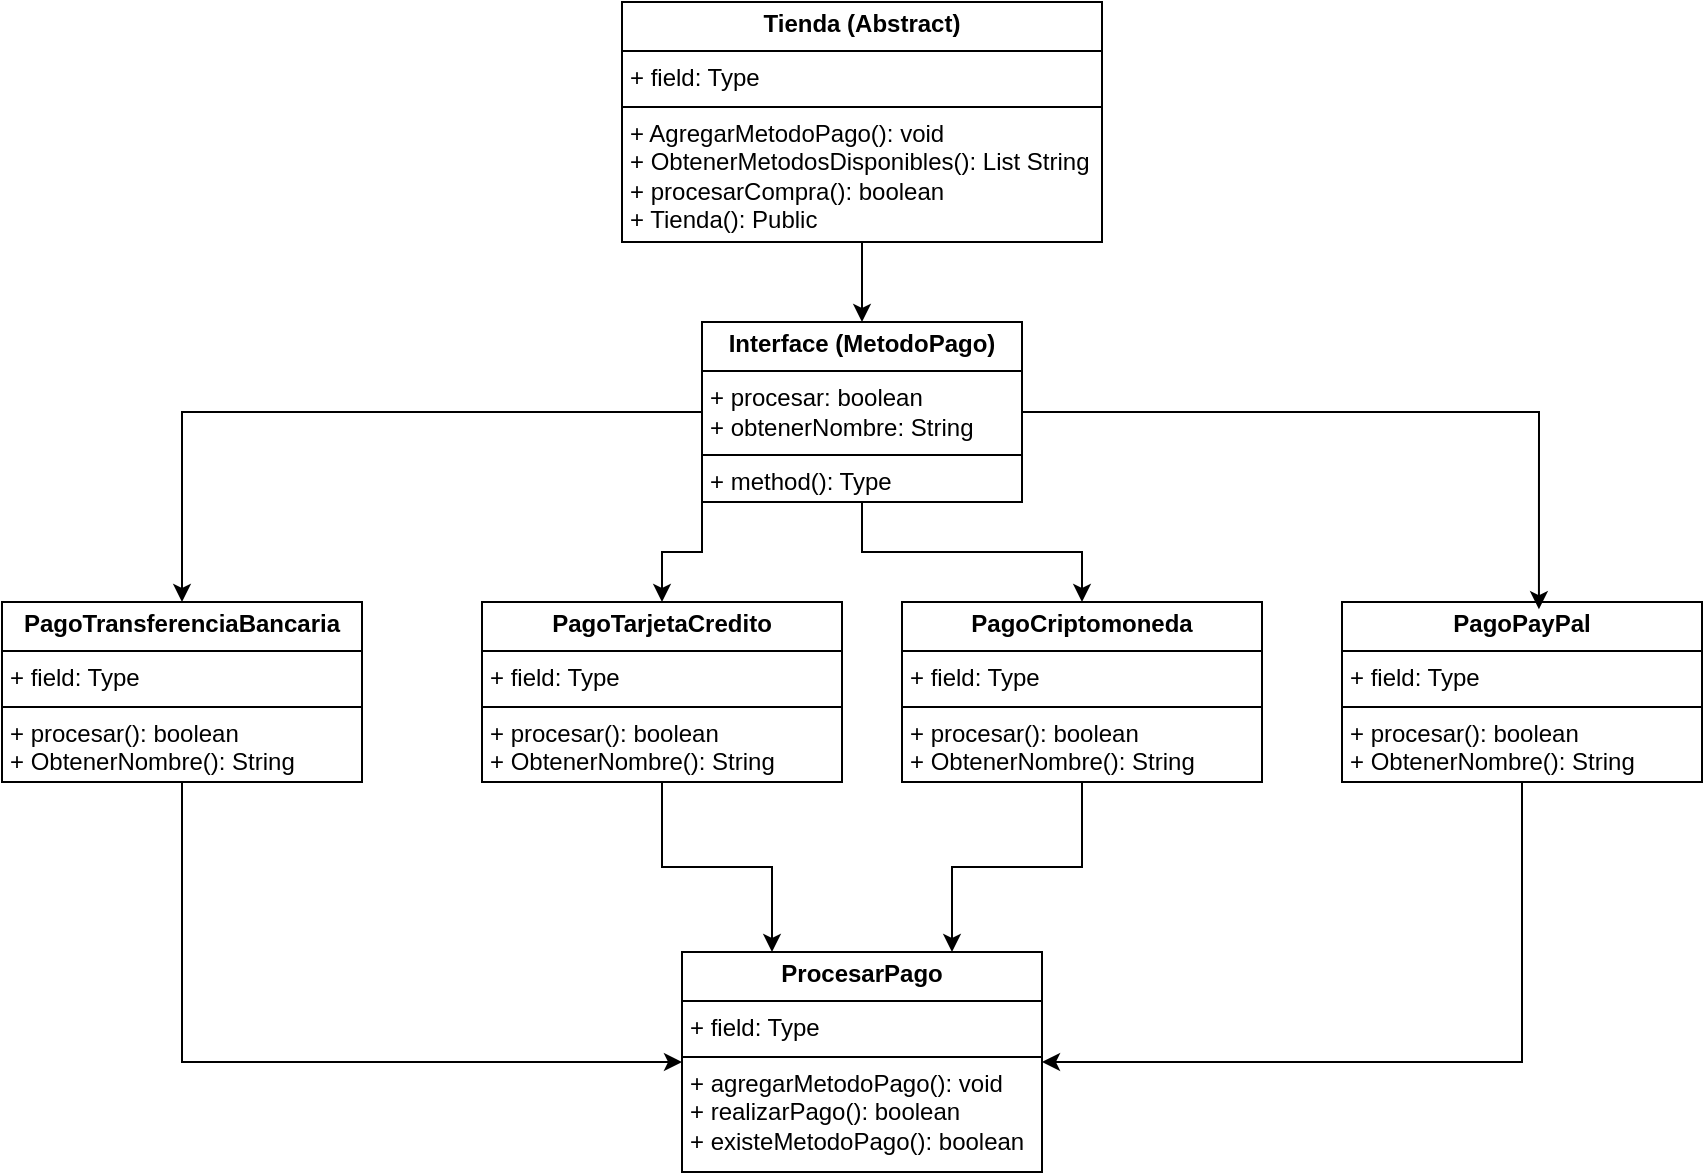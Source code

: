 <mxfile version="24.7.6">
  <diagram name="Page-1" id="rsURShnGdOsfujtqmDtf">
    <mxGraphModel grid="1" page="1" gridSize="10" guides="1" tooltips="1" connect="1" arrows="1" fold="1" pageScale="1" pageWidth="850" pageHeight="1100" math="0" shadow="0">
      <root>
        <mxCell id="0" />
        <mxCell id="1" parent="0" />
        <mxCell id="VtDrAJq7Z6pGL_Rq0YE4-10" style="edgeStyle=orthogonalEdgeStyle;rounded=0;orthogonalLoop=1;jettySize=auto;html=1;exitX=0;exitY=0.5;exitDx=0;exitDy=0;" edge="1" parent="1" source="VtDrAJq7Z6pGL_Rq0YE4-1" target="VtDrAJq7Z6pGL_Rq0YE4-4">
          <mxGeometry relative="1" as="geometry" />
        </mxCell>
        <mxCell id="VtDrAJq7Z6pGL_Rq0YE4-11" style="edgeStyle=orthogonalEdgeStyle;rounded=0;orthogonalLoop=1;jettySize=auto;html=1;exitX=0;exitY=1;exitDx=0;exitDy=0;entryX=0.5;entryY=0;entryDx=0;entryDy=0;" edge="1" parent="1" source="VtDrAJq7Z6pGL_Rq0YE4-1" target="VtDrAJq7Z6pGL_Rq0YE4-6">
          <mxGeometry relative="1" as="geometry" />
        </mxCell>
        <mxCell id="VtDrAJq7Z6pGL_Rq0YE4-12" style="edgeStyle=orthogonalEdgeStyle;rounded=0;orthogonalLoop=1;jettySize=auto;html=1;exitX=0.5;exitY=1;exitDx=0;exitDy=0;entryX=0.5;entryY=0;entryDx=0;entryDy=0;" edge="1" parent="1" source="VtDrAJq7Z6pGL_Rq0YE4-1" target="VtDrAJq7Z6pGL_Rq0YE4-8">
          <mxGeometry relative="1" as="geometry" />
        </mxCell>
        <mxCell id="VtDrAJq7Z6pGL_Rq0YE4-1" value="&lt;p style=&quot;margin:0px;margin-top:4px;text-align:center;&quot;&gt;&lt;b&gt;Interface (MetodoPago)&lt;/b&gt;&lt;/p&gt;&lt;hr size=&quot;1&quot; style=&quot;border-style:solid;&quot;&gt;&lt;p style=&quot;margin:0px;margin-left:4px;&quot;&gt;+ procesar: boolean&lt;br&gt;+ obtenerNombre: String&lt;/p&gt;&lt;hr size=&quot;1&quot; style=&quot;border-style:solid;&quot;&gt;&lt;p style=&quot;margin:0px;margin-left:4px;&quot;&gt;+ method(): Type&lt;/p&gt;" style="verticalAlign=top;align=left;overflow=fill;html=1;whiteSpace=wrap;" vertex="1" parent="1">
          <mxGeometry x="410" y="180" width="160" height="90" as="geometry" />
        </mxCell>
        <mxCell id="VtDrAJq7Z6pGL_Rq0YE4-9" style="edgeStyle=orthogonalEdgeStyle;rounded=0;orthogonalLoop=1;jettySize=auto;html=1;exitX=0.5;exitY=1;exitDx=0;exitDy=0;entryX=0.5;entryY=0;entryDx=0;entryDy=0;" edge="1" parent="1" source="VtDrAJq7Z6pGL_Rq0YE4-2" target="VtDrAJq7Z6pGL_Rq0YE4-1">
          <mxGeometry relative="1" as="geometry" />
        </mxCell>
        <mxCell id="VtDrAJq7Z6pGL_Rq0YE4-2" value="&lt;p style=&quot;margin:0px;margin-top:4px;text-align:center;&quot;&gt;&lt;b&gt;Tienda (Abstract)&lt;/b&gt;&lt;/p&gt;&lt;hr size=&quot;1&quot; style=&quot;border-style:solid;&quot;&gt;&lt;p style=&quot;margin:0px;margin-left:4px;&quot;&gt;+ field: Type&lt;/p&gt;&lt;hr size=&quot;1&quot; style=&quot;border-style:solid;&quot;&gt;&lt;p style=&quot;margin:0px;margin-left:4px;&quot;&gt;+ AgregarMetodoPago(): void&lt;/p&gt;&lt;p style=&quot;margin:0px;margin-left:4px;&quot;&gt;+ ObtenerMetodosDisponibles(): List String &lt;br&gt;+&amp;nbsp;&lt;span style=&quot;background-color: initial;&quot;&gt;procesarCompra(): boolean&lt;/span&gt;&lt;/p&gt;&lt;p style=&quot;margin:0px;margin-left:4px;&quot;&gt;&lt;span style=&quot;background-color: initial;&quot;&gt;+ Tienda(): Public&lt;/span&gt;&lt;/p&gt;&lt;p style=&quot;margin:0px;margin-left:4px;&quot;&gt;&amp;nbsp;&lt;/p&gt;" style="verticalAlign=top;align=left;overflow=fill;html=1;whiteSpace=wrap;" vertex="1" parent="1">
          <mxGeometry x="370" y="20" width="240" height="120" as="geometry" />
        </mxCell>
        <mxCell id="VtDrAJq7Z6pGL_Rq0YE4-3" value="&lt;p style=&quot;margin:0px;margin-top:4px;text-align:center;&quot;&gt;&lt;b&gt;ProcesarPago&lt;/b&gt;&lt;/p&gt;&lt;hr size=&quot;1&quot; style=&quot;border-style:solid;&quot;&gt;&lt;p style=&quot;margin:0px;margin-left:4px;&quot;&gt;+ field: Type&lt;/p&gt;&lt;hr size=&quot;1&quot; style=&quot;border-style:solid;&quot;&gt;&lt;p style=&quot;margin:0px;margin-left:4px;&quot;&gt;+ agregarMetodoPago(): void&lt;/p&gt;&lt;p style=&quot;margin:0px;margin-left:4px;&quot;&gt;+ realizarPago(): boolean&lt;/p&gt;&lt;p style=&quot;margin:0px;margin-left:4px;&quot;&gt;+ existeMetodoPago(): boolean&lt;/p&gt;" style="verticalAlign=top;align=left;overflow=fill;html=1;whiteSpace=wrap;" vertex="1" parent="1">
          <mxGeometry x="400" y="495" width="180" height="110" as="geometry" />
        </mxCell>
        <mxCell id="VtDrAJq7Z6pGL_Rq0YE4-14" style="edgeStyle=orthogonalEdgeStyle;rounded=0;orthogonalLoop=1;jettySize=auto;html=1;exitX=0.5;exitY=1;exitDx=0;exitDy=0;entryX=0;entryY=0.5;entryDx=0;entryDy=0;" edge="1" parent="1" source="VtDrAJq7Z6pGL_Rq0YE4-4" target="VtDrAJq7Z6pGL_Rq0YE4-3">
          <mxGeometry relative="1" as="geometry" />
        </mxCell>
        <mxCell id="VtDrAJq7Z6pGL_Rq0YE4-4" value="&lt;p style=&quot;margin:0px;margin-top:4px;text-align:center;&quot;&gt;&lt;b&gt;PagoTransferenciaBancaria&lt;/b&gt;&lt;/p&gt;&lt;hr size=&quot;1&quot; style=&quot;border-style:solid;&quot;&gt;&lt;p style=&quot;margin:0px;margin-left:4px;&quot;&gt;+ field: Type&lt;/p&gt;&lt;hr size=&quot;1&quot; style=&quot;border-style:solid;&quot;&gt;&lt;p style=&quot;margin:0px;margin-left:4px;&quot;&gt;+ procesar(): boolean&lt;/p&gt;&lt;p style=&quot;margin:0px;margin-left:4px;&quot;&gt;+ ObtenerNombre(): String&lt;/p&gt;" style="verticalAlign=top;align=left;overflow=fill;html=1;whiteSpace=wrap;" vertex="1" parent="1">
          <mxGeometry x="60" y="320" width="180" height="90" as="geometry" />
        </mxCell>
        <mxCell id="VtDrAJq7Z6pGL_Rq0YE4-15" style="edgeStyle=orthogonalEdgeStyle;rounded=0;orthogonalLoop=1;jettySize=auto;html=1;exitX=0.5;exitY=1;exitDx=0;exitDy=0;entryX=0.25;entryY=0;entryDx=0;entryDy=0;" edge="1" parent="1" source="VtDrAJq7Z6pGL_Rq0YE4-6" target="VtDrAJq7Z6pGL_Rq0YE4-3">
          <mxGeometry relative="1" as="geometry" />
        </mxCell>
        <mxCell id="VtDrAJq7Z6pGL_Rq0YE4-6" value="&lt;p style=&quot;margin:0px;margin-top:4px;text-align:center;&quot;&gt;&lt;b&gt;PagoTarjetaCredito&lt;/b&gt;&lt;/p&gt;&lt;hr size=&quot;1&quot; style=&quot;border-style:solid;&quot;&gt;&lt;p style=&quot;margin:0px;margin-left:4px;&quot;&gt;+ field: Type&lt;/p&gt;&lt;hr size=&quot;1&quot; style=&quot;border-style:solid;&quot;&gt;&lt;p style=&quot;margin:0px;margin-left:4px;&quot;&gt;+ procesar(): boolean&lt;/p&gt;&lt;p style=&quot;margin:0px;margin-left:4px;&quot;&gt;+ ObtenerNombre(): String&lt;/p&gt;" style="verticalAlign=top;align=left;overflow=fill;html=1;whiteSpace=wrap;" vertex="1" parent="1">
          <mxGeometry x="300" y="320" width="180" height="90" as="geometry" />
        </mxCell>
        <mxCell id="VtDrAJq7Z6pGL_Rq0YE4-17" style="edgeStyle=orthogonalEdgeStyle;rounded=0;orthogonalLoop=1;jettySize=auto;html=1;exitX=0.5;exitY=1;exitDx=0;exitDy=0;entryX=1;entryY=0.5;entryDx=0;entryDy=0;" edge="1" parent="1" source="VtDrAJq7Z6pGL_Rq0YE4-7" target="VtDrAJq7Z6pGL_Rq0YE4-3">
          <mxGeometry relative="1" as="geometry" />
        </mxCell>
        <mxCell id="VtDrAJq7Z6pGL_Rq0YE4-7" value="&lt;p style=&quot;margin:0px;margin-top:4px;text-align:center;&quot;&gt;&lt;b&gt;PagoPayPal&lt;/b&gt;&lt;/p&gt;&lt;hr size=&quot;1&quot; style=&quot;border-style:solid;&quot;&gt;&lt;p style=&quot;margin:0px;margin-left:4px;&quot;&gt;+ field: Type&lt;/p&gt;&lt;hr size=&quot;1&quot; style=&quot;border-style:solid;&quot;&gt;&lt;p style=&quot;margin:0px;margin-left:4px;&quot;&gt;+ procesar(): boolean&lt;/p&gt;&lt;p style=&quot;margin:0px;margin-left:4px;&quot;&gt;+ ObtenerNombre(): String&lt;/p&gt;" style="verticalAlign=top;align=left;overflow=fill;html=1;whiteSpace=wrap;" vertex="1" parent="1">
          <mxGeometry x="730" y="320" width="180" height="90" as="geometry" />
        </mxCell>
        <mxCell id="VtDrAJq7Z6pGL_Rq0YE4-16" style="edgeStyle=orthogonalEdgeStyle;rounded=0;orthogonalLoop=1;jettySize=auto;html=1;exitX=0.5;exitY=1;exitDx=0;exitDy=0;entryX=0.75;entryY=0;entryDx=0;entryDy=0;" edge="1" parent="1" source="VtDrAJq7Z6pGL_Rq0YE4-8" target="VtDrAJq7Z6pGL_Rq0YE4-3">
          <mxGeometry relative="1" as="geometry" />
        </mxCell>
        <mxCell id="VtDrAJq7Z6pGL_Rq0YE4-8" value="&lt;p style=&quot;margin:0px;margin-top:4px;text-align:center;&quot;&gt;&lt;b&gt;PagoCriptomoneda&lt;/b&gt;&lt;/p&gt;&lt;hr size=&quot;1&quot; style=&quot;border-style:solid;&quot;&gt;&lt;p style=&quot;margin:0px;margin-left:4px;&quot;&gt;+ field: Type&lt;/p&gt;&lt;hr size=&quot;1&quot; style=&quot;border-style:solid;&quot;&gt;&lt;p style=&quot;margin:0px;margin-left:4px;&quot;&gt;+ procesar(): boolean&lt;/p&gt;&lt;p style=&quot;margin:0px;margin-left:4px;&quot;&gt;+ ObtenerNombre(): String&lt;/p&gt;" style="verticalAlign=top;align=left;overflow=fill;html=1;whiteSpace=wrap;" vertex="1" parent="1">
          <mxGeometry x="510" y="320" width="180" height="90" as="geometry" />
        </mxCell>
        <mxCell id="VtDrAJq7Z6pGL_Rq0YE4-13" style="edgeStyle=orthogonalEdgeStyle;rounded=0;orthogonalLoop=1;jettySize=auto;html=1;exitX=1;exitY=0.5;exitDx=0;exitDy=0;entryX=0.547;entryY=0.04;entryDx=0;entryDy=0;entryPerimeter=0;" edge="1" parent="1" source="VtDrAJq7Z6pGL_Rq0YE4-1" target="VtDrAJq7Z6pGL_Rq0YE4-7">
          <mxGeometry relative="1" as="geometry" />
        </mxCell>
      </root>
    </mxGraphModel>
  </diagram>
</mxfile>

